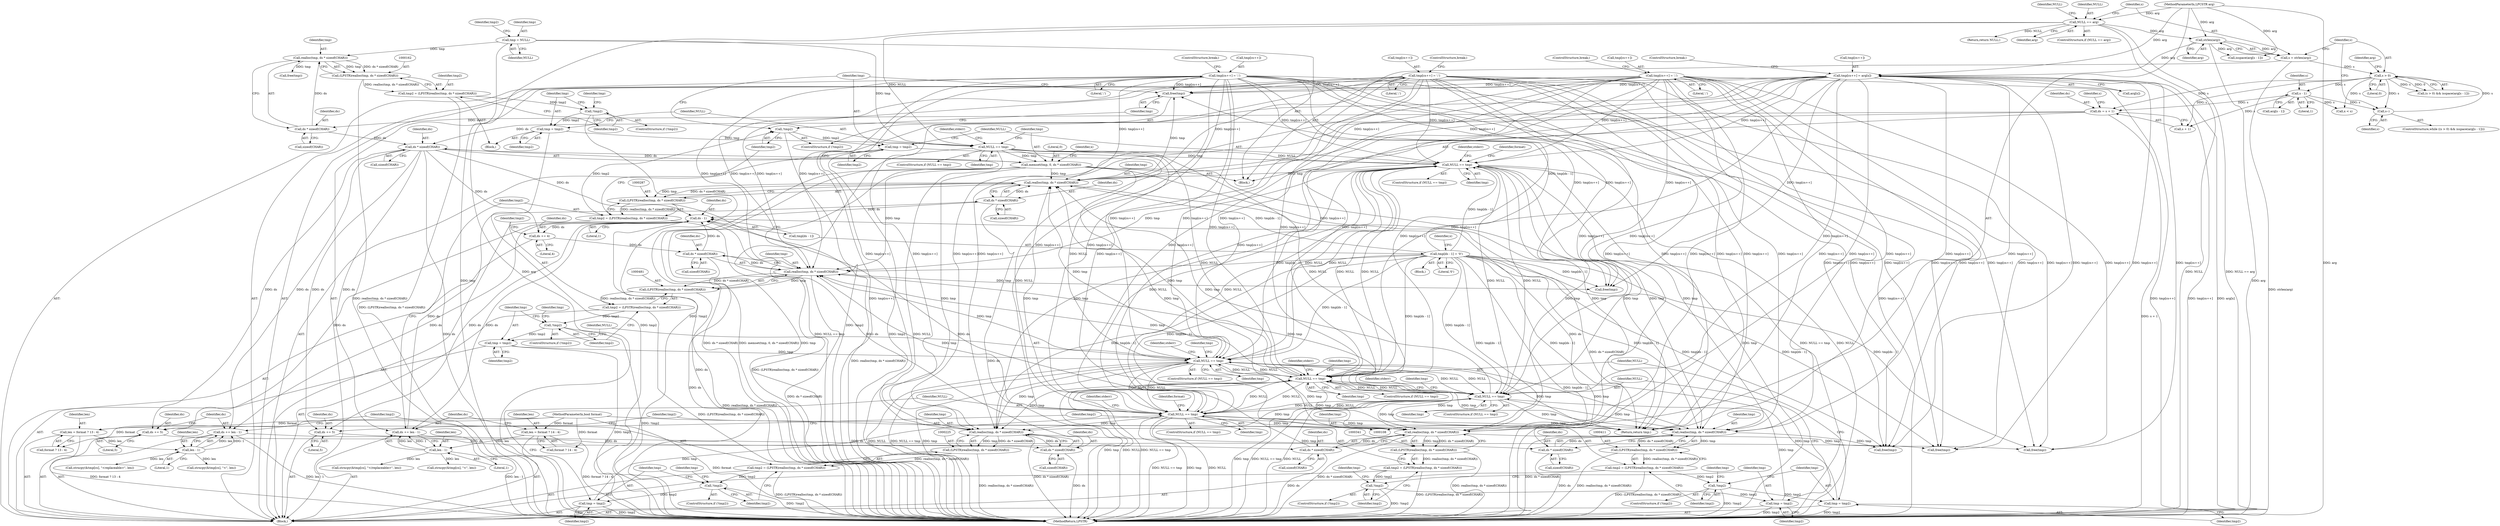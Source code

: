 digraph "0_FreeRDP_fc80ab45621bd966f70594c0b7393ec005a94007@API" {
"1000297" [label="(Call,free(tmp))"];
"1000539" [label="(Call,tmp[cs++] = arg[x])"];
"1000136" [label="(Call,strlen(arg))"];
"1000129" [label="(Call,NULL == arg)"];
"1000109" [label="(MethodParameterIn,LPCSTR arg)"];
"1000397" [label="(Call,tmp[cs++] = ';')"];
"1000467" [label="(Call,tmp[cs++] = ';')"];
"1000288" [label="(Call,realloc(tmp, ds * sizeof(CHAR)))"];
"1000188" [label="(Call,memset(tmp, 0, ds * sizeof(CHAR)))"];
"1000178" [label="(Call,NULL == tmp)"];
"1000113" [label="(Call,tmp = NULL)"];
"1000174" [label="(Call,tmp = tmp2)"];
"1000170" [label="(Call,!tmp2)"];
"1000159" [label="(Call,tmp2 = (LPSTR)realloc(tmp, ds * sizeof(CHAR)))"];
"1000161" [label="(Call,(LPSTR)realloc(tmp, ds * sizeof(CHAR)))"];
"1000163" [label="(Call,realloc(tmp, ds * sizeof(CHAR)))"];
"1000165" [label="(Call,ds * sizeof(CHAR))"];
"1000151" [label="(Call,ds = s + 1)"];
"1000140" [label="(Call,s > 0)"];
"1000134" [label="(Call,s = strlen(arg))"];
"1000149" [label="(Call,s--)"];
"1000146" [label="(Call,s - 1)"];
"1000191" [label="(Call,ds * sizeof(CHAR))"];
"1000303" [label="(Call,NULL == tmp)"];
"1000427" [label="(Call,NULL == tmp)"];
"1000357" [label="(Call,NULL == tmp)"];
"1000241" [label="(Call,NULL == tmp)"];
"1000497" [label="(Call,NULL == tmp)"];
"1000493" [label="(Call,tmp = tmp2)"];
"1000489" [label="(Call,!tmp2)"];
"1000478" [label="(Call,tmp2 = (LPSTR)realloc(tmp, ds * sizeof(CHAR)))"];
"1000480" [label="(Call,(LPSTR)realloc(tmp, ds * sizeof(CHAR)))"];
"1000482" [label="(Call,realloc(tmp, ds * sizeof(CHAR)))"];
"1000531" [label="(Call,tmp[cs++] = ';')"];
"1000548" [label="(Call,tmp[ds - 1] = '\0')"];
"1000484" [label="(Call,ds * sizeof(CHAR))"];
"1000475" [label="(Call,ds += 4)"];
"1000551" [label="(Call,ds - 1)"];
"1000290" [label="(Call,ds * sizeof(CHAR))"];
"1000279" [label="(Call,ds += len - 1)"];
"1000281" [label="(Call,len - 1)"];
"1000273" [label="(Call,len = format ? 14 : 4)"];
"1000110" [label="(MethodParameterIn,bool format)"];
"1000228" [label="(Call,ds * sizeof(CHAR))"];
"1000217" [label="(Call,ds += len - 1)"];
"1000219" [label="(Call,len - 1)"];
"1000211" [label="(Call,len = format ? 13 : 4)"];
"1000414" [label="(Call,ds * sizeof(CHAR))"];
"1000405" [label="(Call,ds += 5)"];
"1000344" [label="(Call,ds * sizeof(CHAR))"];
"1000335" [label="(Call,ds += 5)"];
"1000237" [label="(Call,tmp = tmp2)"];
"1000233" [label="(Call,!tmp2)"];
"1000222" [label="(Call,tmp2 = (LPSTR)realloc(tmp, ds * sizeof(CHAR)))"];
"1000224" [label="(Call,(LPSTR)realloc(tmp, ds * sizeof(CHAR)))"];
"1000226" [label="(Call,realloc(tmp, ds * sizeof(CHAR)))"];
"1000353" [label="(Call,tmp = tmp2)"];
"1000349" [label="(Call,!tmp2)"];
"1000338" [label="(Call,tmp2 = (LPSTR)realloc(tmp, ds * sizeof(CHAR)))"];
"1000340" [label="(Call,(LPSTR)realloc(tmp, ds * sizeof(CHAR)))"];
"1000342" [label="(Call,realloc(tmp, ds * sizeof(CHAR)))"];
"1000423" [label="(Call,tmp = tmp2)"];
"1000419" [label="(Call,!tmp2)"];
"1000408" [label="(Call,tmp2 = (LPSTR)realloc(tmp, ds * sizeof(CHAR)))"];
"1000410" [label="(Call,(LPSTR)realloc(tmp, ds * sizeof(CHAR)))"];
"1000412" [label="(Call,realloc(tmp, ds * sizeof(CHAR)))"];
"1000299" [label="(Call,tmp = tmp2)"];
"1000295" [label="(Call,!tmp2)"];
"1000284" [label="(Call,tmp2 = (LPSTR)realloc(tmp, ds * sizeof(CHAR)))"];
"1000286" [label="(Call,(LPSTR)realloc(tmp, ds * sizeof(CHAR)))"];
"1000283" [label="(Literal,1)"];
"1000133" [label="(Identifier,NULL)"];
"1000204" [label="(Block,)"];
"1000224" [label="(Call,(LPSTR)realloc(tmp, ds * sizeof(CHAR)))"];
"1000227" [label="(Identifier,tmp)"];
"1000177" [label="(ControlStructure,if (NULL == tmp))"];
"1000241" [label="(Call,NULL == tmp)"];
"1000226" [label="(Call,realloc(tmp, ds * sizeof(CHAR)))"];
"1000359" [label="(Identifier,tmp)"];
"1000275" [label="(Call,format ? 14 : 4)"];
"1000491" [label="(Call,free(tmp))"];
"1000137" [label="(Identifier,arg)"];
"1000279" [label="(Call,ds += len - 1)"];
"1000544" [label="(Call,arg[x])"];
"1000420" [label="(Identifier,tmp2)"];
"1000134" [label="(Call,s = strlen(arg))"];
"1000118" [label="(Identifier,tmp2)"];
"1000252" [label="(Identifier,format)"];
"1000536" [label="(Literal,';')"];
"1000416" [label="(Call,sizeof(CHAR))"];
"1000203" [label="(Identifier,x)"];
"1000492" [label="(Identifier,tmp)"];
"1000406" [label="(Identifier,ds)"];
"1000166" [label="(Identifier,ds)"];
"1000484" [label="(Call,ds * sizeof(CHAR))"];
"1000552" [label="(Identifier,ds)"];
"1000357" [label="(Call,NULL == tmp)"];
"1000335" [label="(Call,ds += 5)"];
"1000129" [label="(Call,NULL == arg)"];
"1000369" [label="(Identifier,tmp)"];
"1000547" [label="(ControlStructure,break;)"];
"1000183" [label="(Identifier,stderr)"];
"1000472" [label="(Literal,';')"];
"1000498" [label="(Identifier,NULL)"];
"1000302" [label="(ControlStructure,if (NULL == tmp))"];
"1000428" [label="(Identifier,NULL)"];
"1000548" [label="(Call,tmp[ds - 1] = '\0')"];
"1000213" [label="(Call,format ? 13 : 4)"];
"1000233" [label="(Call,!tmp2)"];
"1000135" [label="(Identifier,s)"];
"1000405" [label="(Call,ds += 5)"];
"1000301" [label="(Identifier,tmp2)"];
"1000432" [label="(Identifier,stderr)"];
"1000473" [label="(ControlStructure,break;)"];
"1000139" [label="(Call,(s > 0) && isspace(arg[s - 1]))"];
"1000553" [label="(Literal,1)"];
"1000175" [label="(Identifier,tmp)"];
"1000298" [label="(Identifier,tmp)"];
"1000497" [label="(Call,NULL == tmp)"];
"1000180" [label="(Identifier,tmp)"];
"1000362" [label="(Identifier,stderr)"];
"1000297" [label="(Call,free(tmp))"];
"1000109" [label="(MethodParameterIn,LPCSTR arg)"];
"1000132" [label="(Return,return NULL;)"];
"1000308" [label="(Identifier,stderr)"];
"1000188" [label="(Call,memset(tmp, 0, ds * sizeof(CHAR)))"];
"1000172" [label="(Call,free(tmp))"];
"1000426" [label="(ControlStructure,if (NULL == tmp))"];
"1000246" [label="(Identifier,stderr)"];
"1000179" [label="(Identifier,NULL)"];
"1000486" [label="(Call,sizeof(CHAR))"];
"1000355" [label="(Identifier,tmp2)"];
"1000131" [label="(Identifier,arg)"];
"1000222" [label="(Call,tmp2 = (LPSTR)realloc(tmp, ds * sizeof(CHAR)))"];
"1000339" [label="(Identifier,tmp2)"];
"1000199" [label="(Call,x < s)"];
"1000423" [label="(Call,tmp = tmp2)"];
"1000165" [label="(Call,ds * sizeof(CHAR))"];
"1000209" [label="(Block,)"];
"1000173" [label="(Identifier,tmp)"];
"1000299" [label="(Call,tmp = tmp2)"];
"1000496" [label="(ControlStructure,if (NULL == tmp))"];
"1000336" [label="(Identifier,ds)"];
"1000418" [label="(ControlStructure,if (!tmp2))"];
"1000480" [label="(Call,(LPSTR)realloc(tmp, ds * sizeof(CHAR)))"];
"1000286" [label="(Call,(LPSTR)realloc(tmp, ds * sizeof(CHAR)))"];
"1000152" [label="(Identifier,ds)"];
"1000253" [label="(Call,strncpy(&tmp[cs], \"<replaceable>\", len))"];
"1000115" [label="(Identifier,NULL)"];
"1000424" [label="(Identifier,tmp)"];
"1000212" [label="(Identifier,len)"];
"1000230" [label="(Call,sizeof(CHAR))"];
"1000429" [label="(Identifier,tmp)"];
"1000159" [label="(Call,tmp2 = (LPSTR)realloc(tmp, ds * sizeof(CHAR)))"];
"1000191" [label="(Call,ds * sizeof(CHAR))"];
"1000140" [label="(Call,s > 0)"];
"1000439" [label="(Identifier,tmp)"];
"1000537" [label="(ControlStructure,break;)"];
"1000261" [label="(Call,strncpy(&tmp[cs], \"&lt;\", len))"];
"1000217" [label="(Call,ds += len - 1)"];
"1000485" [label="(Identifier,ds)"];
"1000138" [label="(ControlStructure,while ((s > 0) && isspace(arg[s - 1])))"];
"1000157" [label="(Identifier,s)"];
"1000554" [label="(Literal,'\0')"];
"1000415" [label="(Identifier,ds)"];
"1000144" [label="(Call,arg[s - 1])"];
"1000229" [label="(Identifier,ds)"];
"1000419" [label="(Call,!tmp2)"];
"1000345" [label="(Identifier,ds)"];
"1000410" [label="(Call,(LPSTR)realloc(tmp, ds * sizeof(CHAR)))"];
"1000189" [label="(Identifier,tmp)"];
"1000555" [label="(Return,return tmp;)"];
"1000235" [label="(Call,free(tmp))"];
"1000323" [label="(Call,strncpy(&tmp[cs], \"&lt;\", len))"];
"1000352" [label="(Identifier,tmp)"];
"1000242" [label="(Identifier,NULL)"];
"1000284" [label="(Call,tmp2 = (LPSTR)realloc(tmp, ds * sizeof(CHAR)))"];
"1000282" [label="(Identifier,len)"];
"1000148" [label="(Literal,1)"];
"1000228" [label="(Call,ds * sizeof(CHAR))"];
"1000153" [label="(Call,s + 1)"];
"1000300" [label="(Identifier,tmp)"];
"1000303" [label="(Call,NULL == tmp)"];
"1000350" [label="(Identifier,tmp2)"];
"1000412" [label="(Call,realloc(tmp, ds * sizeof(CHAR)))"];
"1000232" [label="(ControlStructure,if (!tmp2))"];
"1000305" [label="(Identifier,tmp)"];
"1000549" [label="(Call,tmp[ds - 1])"];
"1000427" [label="(Call,NULL == tmp)"];
"1000540" [label="(Call,tmp[cs++])"];
"1000151" [label="(Call,ds = s + 1)"];
"1000169" [label="(ControlStructure,if (!tmp2))"];
"1000493" [label="(Call,tmp = tmp2)"];
"1000143" [label="(Call,isspace(arg[s - 1]))"];
"1000190" [label="(Literal,0)"];
"1000161" [label="(Call,(LPSTR)realloc(tmp, ds * sizeof(CHAR)))"];
"1000532" [label="(Call,tmp[cs++])"];
"1000409" [label="(Identifier,tmp2)"];
"1000114" [label="(Identifier,tmp)"];
"1000488" [label="(ControlStructure,if (!tmp2))"];
"1000476" [label="(Identifier,ds)"];
"1000499" [label="(Identifier,tmp)"];
"1000291" [label="(Identifier,ds)"];
"1000285" [label="(Identifier,tmp2)"];
"1000141" [label="(Identifier,s)"];
"1000343" [label="(Identifier,tmp)"];
"1000342" [label="(Call,realloc(tmp, ds * sizeof(CHAR)))"];
"1000314" [label="(Identifier,format)"];
"1000557" [label="(MethodReturn,LPSTR)"];
"1000337" [label="(Literal,5)"];
"1000142" [label="(Literal,0)"];
"1000292" [label="(Call,sizeof(CHAR))"];
"1000110" [label="(MethodParameterIn,bool format)"];
"1000489" [label="(Call,!tmp2)"];
"1000240" [label="(ControlStructure,if (NULL == tmp))"];
"1000344" [label="(Call,ds * sizeof(CHAR))"];
"1000531" [label="(Call,tmp[cs++] = ';')"];
"1000315" [label="(Call,strncpy(&tmp[cs], \"</replaceable>\", len))"];
"1000211" [label="(Call,len = format ? 13 : 4)"];
"1000197" [label="(Identifier,x)"];
"1000475" [label="(Call,ds += 4)"];
"1000234" [label="(Identifier,tmp2)"];
"1000468" [label="(Call,tmp[cs++])"];
"1000176" [label="(Identifier,tmp2)"];
"1000478" [label="(Call,tmp2 = (LPSTR)realloc(tmp, ds * sizeof(CHAR)))"];
"1000407" [label="(Literal,5)"];
"1000170" [label="(Call,!tmp2)"];
"1000146" [label="(Call,s - 1)"];
"1000351" [label="(Call,free(tmp))"];
"1000290" [label="(Call,ds * sizeof(CHAR))"];
"1000494" [label="(Identifier,tmp)"];
"1000490" [label="(Identifier,tmp2)"];
"1000483" [label="(Identifier,tmp)"];
"1000158" [label="(Block,)"];
"1000346" [label="(Call,sizeof(CHAR))"];
"1000502" [label="(Identifier,stderr)"];
"1000479" [label="(Identifier,tmp2)"];
"1000163" [label="(Call,realloc(tmp, ds * sizeof(CHAR)))"];
"1000149" [label="(Call,s--)"];
"1000238" [label="(Identifier,tmp)"];
"1000539" [label="(Call,tmp[cs++] = arg[x])"];
"1000349" [label="(Call,!tmp2)"];
"1000223" [label="(Identifier,tmp2)"];
"1000304" [label="(Identifier,NULL)"];
"1000467" [label="(Call,tmp[cs++] = ';')"];
"1000495" [label="(Identifier,tmp2)"];
"1000147" [label="(Identifier,s)"];
"1000193" [label="(Call,sizeof(CHAR))"];
"1000414" [label="(Call,ds * sizeof(CHAR))"];
"1000294" [label="(ControlStructure,if (!tmp2))"];
"1000288" [label="(Call,realloc(tmp, ds * sizeof(CHAR)))"];
"1000338" [label="(Call,tmp2 = (LPSTR)realloc(tmp, ds * sizeof(CHAR)))"];
"1000192" [label="(Identifier,ds)"];
"1000289" [label="(Identifier,tmp)"];
"1000239" [label="(Identifier,tmp2)"];
"1000477" [label="(Literal,4)"];
"1000280" [label="(Identifier,ds)"];
"1000128" [label="(ControlStructure,if (NULL == arg))"];
"1000348" [label="(ControlStructure,if (!tmp2))"];
"1000220" [label="(Identifier,len)"];
"1000150" [label="(Identifier,s)"];
"1000218" [label="(Identifier,ds)"];
"1000509" [label="(Identifier,tmp)"];
"1000295" [label="(Call,!tmp2)"];
"1000296" [label="(Identifier,tmp2)"];
"1000354" [label="(Identifier,tmp)"];
"1000164" [label="(Identifier,tmp)"];
"1000174" [label="(Call,tmp = tmp2)"];
"1000219" [label="(Call,len - 1)"];
"1000145" [label="(Identifier,arg)"];
"1000171" [label="(Identifier,tmp2)"];
"1000408" [label="(Call,tmp2 = (LPSTR)realloc(tmp, ds * sizeof(CHAR)))"];
"1000397" [label="(Call,tmp[cs++] = ';')"];
"1000130" [label="(Identifier,NULL)"];
"1000178" [label="(Call,NULL == tmp)"];
"1000281" [label="(Call,len - 1)"];
"1000402" [label="(Literal,';')"];
"1000236" [label="(Identifier,tmp)"];
"1000413" [label="(Identifier,tmp)"];
"1000273" [label="(Call,len = format ? 14 : 4)"];
"1000356" [label="(ControlStructure,if (NULL == tmp))"];
"1000111" [label="(Block,)"];
"1000358" [label="(Identifier,NULL)"];
"1000221" [label="(Literal,1)"];
"1000425" [label="(Identifier,tmp2)"];
"1000237" [label="(Call,tmp = tmp2)"];
"1000482" [label="(Call,realloc(tmp, ds * sizeof(CHAR)))"];
"1000551" [label="(Call,ds - 1)"];
"1000113" [label="(Call,tmp = NULL)"];
"1000243" [label="(Identifier,tmp)"];
"1000340" [label="(Call,(LPSTR)realloc(tmp, ds * sizeof(CHAR)))"];
"1000421" [label="(Call,free(tmp))"];
"1000398" [label="(Call,tmp[cs++])"];
"1000422" [label="(Identifier,tmp)"];
"1000160" [label="(Identifier,tmp2)"];
"1000353" [label="(Call,tmp = tmp2)"];
"1000167" [label="(Call,sizeof(CHAR))"];
"1000403" [label="(ControlStructure,break;)"];
"1000274" [label="(Identifier,len)"];
"1000136" [label="(Call,strlen(arg))"];
"1000297" -> "1000294"  [label="AST: "];
"1000297" -> "1000298"  [label="CFG: "];
"1000298" -> "1000297"  [label="AST: "];
"1000300" -> "1000297"  [label="CFG: "];
"1000539" -> "1000297"  [label="DDG: tmp[cs++]"];
"1000397" -> "1000297"  [label="DDG: tmp[cs++]"];
"1000467" -> "1000297"  [label="DDG: tmp[cs++]"];
"1000288" -> "1000297"  [label="DDG: tmp"];
"1000531" -> "1000297"  [label="DDG: tmp[cs++]"];
"1000548" -> "1000297"  [label="DDG: tmp[ds - 1]"];
"1000539" -> "1000209"  [label="AST: "];
"1000539" -> "1000544"  [label="CFG: "];
"1000540" -> "1000539"  [label="AST: "];
"1000544" -> "1000539"  [label="AST: "];
"1000547" -> "1000539"  [label="CFG: "];
"1000539" -> "1000557"  [label="DDG: tmp[cs++]"];
"1000539" -> "1000557"  [label="DDG: arg[x]"];
"1000539" -> "1000226"  [label="DDG: tmp[cs++]"];
"1000539" -> "1000235"  [label="DDG: tmp[cs++]"];
"1000539" -> "1000241"  [label="DDG: tmp[cs++]"];
"1000539" -> "1000288"  [label="DDG: tmp[cs++]"];
"1000539" -> "1000303"  [label="DDG: tmp[cs++]"];
"1000539" -> "1000342"  [label="DDG: tmp[cs++]"];
"1000539" -> "1000351"  [label="DDG: tmp[cs++]"];
"1000539" -> "1000357"  [label="DDG: tmp[cs++]"];
"1000539" -> "1000412"  [label="DDG: tmp[cs++]"];
"1000539" -> "1000421"  [label="DDG: tmp[cs++]"];
"1000539" -> "1000427"  [label="DDG: tmp[cs++]"];
"1000539" -> "1000482"  [label="DDG: tmp[cs++]"];
"1000539" -> "1000491"  [label="DDG: tmp[cs++]"];
"1000539" -> "1000497"  [label="DDG: tmp[cs++]"];
"1000136" -> "1000539"  [label="DDG: arg"];
"1000109" -> "1000539"  [label="DDG: arg"];
"1000539" -> "1000555"  [label="DDG: tmp[cs++]"];
"1000136" -> "1000134"  [label="AST: "];
"1000136" -> "1000137"  [label="CFG: "];
"1000137" -> "1000136"  [label="AST: "];
"1000134" -> "1000136"  [label="CFG: "];
"1000136" -> "1000557"  [label="DDG: arg"];
"1000136" -> "1000134"  [label="DDG: arg"];
"1000129" -> "1000136"  [label="DDG: arg"];
"1000109" -> "1000136"  [label="DDG: arg"];
"1000136" -> "1000143"  [label="DDG: arg"];
"1000129" -> "1000128"  [label="AST: "];
"1000129" -> "1000131"  [label="CFG: "];
"1000130" -> "1000129"  [label="AST: "];
"1000131" -> "1000129"  [label="AST: "];
"1000133" -> "1000129"  [label="CFG: "];
"1000135" -> "1000129"  [label="CFG: "];
"1000129" -> "1000557"  [label="DDG: NULL"];
"1000129" -> "1000557"  [label="DDG: NULL == arg"];
"1000129" -> "1000557"  [label="DDG: arg"];
"1000109" -> "1000129"  [label="DDG: arg"];
"1000129" -> "1000132"  [label="DDG: NULL"];
"1000129" -> "1000178"  [label="DDG: NULL"];
"1000109" -> "1000108"  [label="AST: "];
"1000109" -> "1000557"  [label="DDG: arg"];
"1000109" -> "1000143"  [label="DDG: arg"];
"1000397" -> "1000209"  [label="AST: "];
"1000397" -> "1000402"  [label="CFG: "];
"1000398" -> "1000397"  [label="AST: "];
"1000402" -> "1000397"  [label="AST: "];
"1000403" -> "1000397"  [label="CFG: "];
"1000397" -> "1000557"  [label="DDG: tmp[cs++]"];
"1000397" -> "1000226"  [label="DDG: tmp[cs++]"];
"1000397" -> "1000235"  [label="DDG: tmp[cs++]"];
"1000397" -> "1000241"  [label="DDG: tmp[cs++]"];
"1000397" -> "1000288"  [label="DDG: tmp[cs++]"];
"1000397" -> "1000303"  [label="DDG: tmp[cs++]"];
"1000397" -> "1000342"  [label="DDG: tmp[cs++]"];
"1000397" -> "1000351"  [label="DDG: tmp[cs++]"];
"1000397" -> "1000357"  [label="DDG: tmp[cs++]"];
"1000397" -> "1000412"  [label="DDG: tmp[cs++]"];
"1000397" -> "1000421"  [label="DDG: tmp[cs++]"];
"1000397" -> "1000427"  [label="DDG: tmp[cs++]"];
"1000397" -> "1000482"  [label="DDG: tmp[cs++]"];
"1000397" -> "1000491"  [label="DDG: tmp[cs++]"];
"1000397" -> "1000497"  [label="DDG: tmp[cs++]"];
"1000397" -> "1000555"  [label="DDG: tmp[cs++]"];
"1000467" -> "1000209"  [label="AST: "];
"1000467" -> "1000472"  [label="CFG: "];
"1000468" -> "1000467"  [label="AST: "];
"1000472" -> "1000467"  [label="AST: "];
"1000473" -> "1000467"  [label="CFG: "];
"1000467" -> "1000557"  [label="DDG: tmp[cs++]"];
"1000467" -> "1000226"  [label="DDG: tmp[cs++]"];
"1000467" -> "1000235"  [label="DDG: tmp[cs++]"];
"1000467" -> "1000241"  [label="DDG: tmp[cs++]"];
"1000467" -> "1000288"  [label="DDG: tmp[cs++]"];
"1000467" -> "1000303"  [label="DDG: tmp[cs++]"];
"1000467" -> "1000342"  [label="DDG: tmp[cs++]"];
"1000467" -> "1000351"  [label="DDG: tmp[cs++]"];
"1000467" -> "1000357"  [label="DDG: tmp[cs++]"];
"1000467" -> "1000412"  [label="DDG: tmp[cs++]"];
"1000467" -> "1000421"  [label="DDG: tmp[cs++]"];
"1000467" -> "1000427"  [label="DDG: tmp[cs++]"];
"1000467" -> "1000482"  [label="DDG: tmp[cs++]"];
"1000467" -> "1000491"  [label="DDG: tmp[cs++]"];
"1000467" -> "1000497"  [label="DDG: tmp[cs++]"];
"1000467" -> "1000555"  [label="DDG: tmp[cs++]"];
"1000288" -> "1000286"  [label="AST: "];
"1000288" -> "1000290"  [label="CFG: "];
"1000289" -> "1000288"  [label="AST: "];
"1000290" -> "1000288"  [label="AST: "];
"1000286" -> "1000288"  [label="CFG: "];
"1000288" -> "1000557"  [label="DDG: ds * sizeof(CHAR)"];
"1000288" -> "1000286"  [label="DDG: tmp"];
"1000288" -> "1000286"  [label="DDG: ds * sizeof(CHAR)"];
"1000188" -> "1000288"  [label="DDG: tmp"];
"1000303" -> "1000288"  [label="DDG: tmp"];
"1000497" -> "1000288"  [label="DDG: tmp"];
"1000427" -> "1000288"  [label="DDG: tmp"];
"1000241" -> "1000288"  [label="DDG: tmp"];
"1000357" -> "1000288"  [label="DDG: tmp"];
"1000531" -> "1000288"  [label="DDG: tmp[cs++]"];
"1000548" -> "1000288"  [label="DDG: tmp[ds - 1]"];
"1000290" -> "1000288"  [label="DDG: ds"];
"1000188" -> "1000111"  [label="AST: "];
"1000188" -> "1000191"  [label="CFG: "];
"1000189" -> "1000188"  [label="AST: "];
"1000190" -> "1000188"  [label="AST: "];
"1000191" -> "1000188"  [label="AST: "];
"1000197" -> "1000188"  [label="CFG: "];
"1000188" -> "1000557"  [label="DDG: memset(tmp, 0, ds * sizeof(CHAR))"];
"1000188" -> "1000557"  [label="DDG: tmp"];
"1000188" -> "1000557"  [label="DDG: ds * sizeof(CHAR)"];
"1000178" -> "1000188"  [label="DDG: tmp"];
"1000191" -> "1000188"  [label="DDG: ds"];
"1000188" -> "1000226"  [label="DDG: tmp"];
"1000188" -> "1000342"  [label="DDG: tmp"];
"1000188" -> "1000412"  [label="DDG: tmp"];
"1000188" -> "1000482"  [label="DDG: tmp"];
"1000188" -> "1000555"  [label="DDG: tmp"];
"1000178" -> "1000177"  [label="AST: "];
"1000178" -> "1000180"  [label="CFG: "];
"1000179" -> "1000178"  [label="AST: "];
"1000180" -> "1000178"  [label="AST: "];
"1000183" -> "1000178"  [label="CFG: "];
"1000189" -> "1000178"  [label="CFG: "];
"1000178" -> "1000557"  [label="DDG: NULL == tmp"];
"1000178" -> "1000557"  [label="DDG: NULL"];
"1000113" -> "1000178"  [label="DDG: tmp"];
"1000174" -> "1000178"  [label="DDG: tmp"];
"1000178" -> "1000241"  [label="DDG: NULL"];
"1000178" -> "1000303"  [label="DDG: NULL"];
"1000178" -> "1000357"  [label="DDG: NULL"];
"1000178" -> "1000427"  [label="DDG: NULL"];
"1000178" -> "1000497"  [label="DDG: NULL"];
"1000113" -> "1000111"  [label="AST: "];
"1000113" -> "1000115"  [label="CFG: "];
"1000114" -> "1000113"  [label="AST: "];
"1000115" -> "1000113"  [label="AST: "];
"1000118" -> "1000113"  [label="CFG: "];
"1000113" -> "1000557"  [label="DDG: tmp"];
"1000113" -> "1000163"  [label="DDG: tmp"];
"1000174" -> "1000158"  [label="AST: "];
"1000174" -> "1000176"  [label="CFG: "];
"1000175" -> "1000174"  [label="AST: "];
"1000176" -> "1000174"  [label="AST: "];
"1000179" -> "1000174"  [label="CFG: "];
"1000174" -> "1000557"  [label="DDG: tmp2"];
"1000170" -> "1000174"  [label="DDG: tmp2"];
"1000170" -> "1000169"  [label="AST: "];
"1000170" -> "1000171"  [label="CFG: "];
"1000171" -> "1000170"  [label="AST: "];
"1000173" -> "1000170"  [label="CFG: "];
"1000175" -> "1000170"  [label="CFG: "];
"1000170" -> "1000557"  [label="DDG: !tmp2"];
"1000159" -> "1000170"  [label="DDG: tmp2"];
"1000159" -> "1000158"  [label="AST: "];
"1000159" -> "1000161"  [label="CFG: "];
"1000160" -> "1000159"  [label="AST: "];
"1000161" -> "1000159"  [label="AST: "];
"1000171" -> "1000159"  [label="CFG: "];
"1000159" -> "1000557"  [label="DDG: (LPSTR)realloc(tmp, ds * sizeof(CHAR))"];
"1000161" -> "1000159"  [label="DDG: realloc(tmp, ds * sizeof(CHAR))"];
"1000161" -> "1000163"  [label="CFG: "];
"1000162" -> "1000161"  [label="AST: "];
"1000163" -> "1000161"  [label="AST: "];
"1000161" -> "1000557"  [label="DDG: realloc(tmp, ds * sizeof(CHAR))"];
"1000163" -> "1000161"  [label="DDG: tmp"];
"1000163" -> "1000161"  [label="DDG: ds * sizeof(CHAR)"];
"1000163" -> "1000165"  [label="CFG: "];
"1000164" -> "1000163"  [label="AST: "];
"1000165" -> "1000163"  [label="AST: "];
"1000165" -> "1000163"  [label="DDG: ds"];
"1000163" -> "1000172"  [label="DDG: tmp"];
"1000165" -> "1000167"  [label="CFG: "];
"1000166" -> "1000165"  [label="AST: "];
"1000167" -> "1000165"  [label="AST: "];
"1000151" -> "1000165"  [label="DDG: ds"];
"1000165" -> "1000191"  [label="DDG: ds"];
"1000151" -> "1000111"  [label="AST: "];
"1000151" -> "1000153"  [label="CFG: "];
"1000152" -> "1000151"  [label="AST: "];
"1000153" -> "1000151"  [label="AST: "];
"1000157" -> "1000151"  [label="CFG: "];
"1000151" -> "1000557"  [label="DDG: s + 1"];
"1000140" -> "1000151"  [label="DDG: s"];
"1000146" -> "1000151"  [label="DDG: s"];
"1000151" -> "1000191"  [label="DDG: ds"];
"1000140" -> "1000139"  [label="AST: "];
"1000140" -> "1000142"  [label="CFG: "];
"1000141" -> "1000140"  [label="AST: "];
"1000142" -> "1000140"  [label="AST: "];
"1000145" -> "1000140"  [label="CFG: "];
"1000139" -> "1000140"  [label="CFG: "];
"1000140" -> "1000139"  [label="DDG: s"];
"1000140" -> "1000139"  [label="DDG: 0"];
"1000134" -> "1000140"  [label="DDG: s"];
"1000149" -> "1000140"  [label="DDG: s"];
"1000140" -> "1000146"  [label="DDG: s"];
"1000140" -> "1000149"  [label="DDG: s"];
"1000140" -> "1000153"  [label="DDG: s"];
"1000140" -> "1000199"  [label="DDG: s"];
"1000134" -> "1000111"  [label="AST: "];
"1000135" -> "1000134"  [label="AST: "];
"1000141" -> "1000134"  [label="CFG: "];
"1000134" -> "1000557"  [label="DDG: strlen(arg)"];
"1000149" -> "1000138"  [label="AST: "];
"1000149" -> "1000150"  [label="CFG: "];
"1000150" -> "1000149"  [label="AST: "];
"1000141" -> "1000149"  [label="CFG: "];
"1000146" -> "1000149"  [label="DDG: s"];
"1000146" -> "1000144"  [label="AST: "];
"1000146" -> "1000148"  [label="CFG: "];
"1000147" -> "1000146"  [label="AST: "];
"1000148" -> "1000146"  [label="AST: "];
"1000144" -> "1000146"  [label="CFG: "];
"1000146" -> "1000153"  [label="DDG: s"];
"1000146" -> "1000199"  [label="DDG: s"];
"1000191" -> "1000193"  [label="CFG: "];
"1000192" -> "1000191"  [label="AST: "];
"1000193" -> "1000191"  [label="AST: "];
"1000191" -> "1000557"  [label="DDG: ds"];
"1000191" -> "1000217"  [label="DDG: ds"];
"1000191" -> "1000279"  [label="DDG: ds"];
"1000191" -> "1000335"  [label="DDG: ds"];
"1000191" -> "1000405"  [label="DDG: ds"];
"1000191" -> "1000475"  [label="DDG: ds"];
"1000191" -> "1000551"  [label="DDG: ds"];
"1000303" -> "1000302"  [label="AST: "];
"1000303" -> "1000305"  [label="CFG: "];
"1000304" -> "1000303"  [label="AST: "];
"1000305" -> "1000303"  [label="AST: "];
"1000308" -> "1000303"  [label="CFG: "];
"1000314" -> "1000303"  [label="CFG: "];
"1000303" -> "1000557"  [label="DDG: NULL"];
"1000303" -> "1000557"  [label="DDG: NULL == tmp"];
"1000303" -> "1000557"  [label="DDG: tmp"];
"1000303" -> "1000226"  [label="DDG: tmp"];
"1000303" -> "1000241"  [label="DDG: NULL"];
"1000427" -> "1000303"  [label="DDG: NULL"];
"1000357" -> "1000303"  [label="DDG: NULL"];
"1000241" -> "1000303"  [label="DDG: NULL"];
"1000497" -> "1000303"  [label="DDG: NULL"];
"1000299" -> "1000303"  [label="DDG: tmp"];
"1000531" -> "1000303"  [label="DDG: tmp[cs++]"];
"1000548" -> "1000303"  [label="DDG: tmp[ds - 1]"];
"1000303" -> "1000342"  [label="DDG: tmp"];
"1000303" -> "1000357"  [label="DDG: NULL"];
"1000303" -> "1000412"  [label="DDG: tmp"];
"1000303" -> "1000427"  [label="DDG: NULL"];
"1000303" -> "1000482"  [label="DDG: tmp"];
"1000303" -> "1000497"  [label="DDG: NULL"];
"1000303" -> "1000555"  [label="DDG: tmp"];
"1000427" -> "1000426"  [label="AST: "];
"1000427" -> "1000429"  [label="CFG: "];
"1000428" -> "1000427"  [label="AST: "];
"1000429" -> "1000427"  [label="AST: "];
"1000432" -> "1000427"  [label="CFG: "];
"1000439" -> "1000427"  [label="CFG: "];
"1000427" -> "1000557"  [label="DDG: NULL"];
"1000427" -> "1000557"  [label="DDG: NULL == tmp"];
"1000427" -> "1000557"  [label="DDG: tmp"];
"1000427" -> "1000226"  [label="DDG: tmp"];
"1000427" -> "1000241"  [label="DDG: NULL"];
"1000427" -> "1000342"  [label="DDG: tmp"];
"1000427" -> "1000357"  [label="DDG: NULL"];
"1000427" -> "1000412"  [label="DDG: tmp"];
"1000357" -> "1000427"  [label="DDG: NULL"];
"1000241" -> "1000427"  [label="DDG: NULL"];
"1000497" -> "1000427"  [label="DDG: NULL"];
"1000423" -> "1000427"  [label="DDG: tmp"];
"1000531" -> "1000427"  [label="DDG: tmp[cs++]"];
"1000548" -> "1000427"  [label="DDG: tmp[ds - 1]"];
"1000427" -> "1000482"  [label="DDG: tmp"];
"1000427" -> "1000497"  [label="DDG: NULL"];
"1000427" -> "1000555"  [label="DDG: tmp"];
"1000357" -> "1000356"  [label="AST: "];
"1000357" -> "1000359"  [label="CFG: "];
"1000358" -> "1000357"  [label="AST: "];
"1000359" -> "1000357"  [label="AST: "];
"1000362" -> "1000357"  [label="CFG: "];
"1000369" -> "1000357"  [label="CFG: "];
"1000357" -> "1000557"  [label="DDG: NULL == tmp"];
"1000357" -> "1000557"  [label="DDG: NULL"];
"1000357" -> "1000557"  [label="DDG: tmp"];
"1000357" -> "1000226"  [label="DDG: tmp"];
"1000357" -> "1000241"  [label="DDG: NULL"];
"1000357" -> "1000342"  [label="DDG: tmp"];
"1000241" -> "1000357"  [label="DDG: NULL"];
"1000497" -> "1000357"  [label="DDG: NULL"];
"1000353" -> "1000357"  [label="DDG: tmp"];
"1000531" -> "1000357"  [label="DDG: tmp[cs++]"];
"1000548" -> "1000357"  [label="DDG: tmp[ds - 1]"];
"1000357" -> "1000412"  [label="DDG: tmp"];
"1000357" -> "1000482"  [label="DDG: tmp"];
"1000357" -> "1000497"  [label="DDG: NULL"];
"1000357" -> "1000555"  [label="DDG: tmp"];
"1000241" -> "1000240"  [label="AST: "];
"1000241" -> "1000243"  [label="CFG: "];
"1000242" -> "1000241"  [label="AST: "];
"1000243" -> "1000241"  [label="AST: "];
"1000246" -> "1000241"  [label="CFG: "];
"1000252" -> "1000241"  [label="CFG: "];
"1000241" -> "1000557"  [label="DDG: NULL"];
"1000241" -> "1000557"  [label="DDG: NULL == tmp"];
"1000241" -> "1000557"  [label="DDG: tmp"];
"1000241" -> "1000226"  [label="DDG: tmp"];
"1000497" -> "1000241"  [label="DDG: NULL"];
"1000237" -> "1000241"  [label="DDG: tmp"];
"1000531" -> "1000241"  [label="DDG: tmp[cs++]"];
"1000548" -> "1000241"  [label="DDG: tmp[ds - 1]"];
"1000241" -> "1000342"  [label="DDG: tmp"];
"1000241" -> "1000412"  [label="DDG: tmp"];
"1000241" -> "1000482"  [label="DDG: tmp"];
"1000241" -> "1000497"  [label="DDG: NULL"];
"1000241" -> "1000555"  [label="DDG: tmp"];
"1000497" -> "1000496"  [label="AST: "];
"1000497" -> "1000499"  [label="CFG: "];
"1000498" -> "1000497"  [label="AST: "];
"1000499" -> "1000497"  [label="AST: "];
"1000502" -> "1000497"  [label="CFG: "];
"1000509" -> "1000497"  [label="CFG: "];
"1000497" -> "1000557"  [label="DDG: NULL"];
"1000497" -> "1000557"  [label="DDG: NULL == tmp"];
"1000497" -> "1000557"  [label="DDG: tmp"];
"1000497" -> "1000226"  [label="DDG: tmp"];
"1000497" -> "1000342"  [label="DDG: tmp"];
"1000497" -> "1000412"  [label="DDG: tmp"];
"1000497" -> "1000482"  [label="DDG: tmp"];
"1000493" -> "1000497"  [label="DDG: tmp"];
"1000531" -> "1000497"  [label="DDG: tmp[cs++]"];
"1000548" -> "1000497"  [label="DDG: tmp[ds - 1]"];
"1000497" -> "1000555"  [label="DDG: tmp"];
"1000493" -> "1000209"  [label="AST: "];
"1000493" -> "1000495"  [label="CFG: "];
"1000494" -> "1000493"  [label="AST: "];
"1000495" -> "1000493"  [label="AST: "];
"1000498" -> "1000493"  [label="CFG: "];
"1000493" -> "1000557"  [label="DDG: tmp2"];
"1000489" -> "1000493"  [label="DDG: tmp2"];
"1000489" -> "1000488"  [label="AST: "];
"1000489" -> "1000490"  [label="CFG: "];
"1000490" -> "1000489"  [label="AST: "];
"1000492" -> "1000489"  [label="CFG: "];
"1000494" -> "1000489"  [label="CFG: "];
"1000489" -> "1000557"  [label="DDG: !tmp2"];
"1000478" -> "1000489"  [label="DDG: tmp2"];
"1000478" -> "1000209"  [label="AST: "];
"1000478" -> "1000480"  [label="CFG: "];
"1000479" -> "1000478"  [label="AST: "];
"1000480" -> "1000478"  [label="AST: "];
"1000490" -> "1000478"  [label="CFG: "];
"1000478" -> "1000557"  [label="DDG: (LPSTR)realloc(tmp, ds * sizeof(CHAR))"];
"1000480" -> "1000478"  [label="DDG: realloc(tmp, ds * sizeof(CHAR))"];
"1000480" -> "1000482"  [label="CFG: "];
"1000481" -> "1000480"  [label="AST: "];
"1000482" -> "1000480"  [label="AST: "];
"1000480" -> "1000557"  [label="DDG: realloc(tmp, ds * sizeof(CHAR))"];
"1000482" -> "1000480"  [label="DDG: tmp"];
"1000482" -> "1000480"  [label="DDG: ds * sizeof(CHAR)"];
"1000482" -> "1000484"  [label="CFG: "];
"1000483" -> "1000482"  [label="AST: "];
"1000484" -> "1000482"  [label="AST: "];
"1000482" -> "1000557"  [label="DDG: ds * sizeof(CHAR)"];
"1000531" -> "1000482"  [label="DDG: tmp[cs++]"];
"1000548" -> "1000482"  [label="DDG: tmp[ds - 1]"];
"1000484" -> "1000482"  [label="DDG: ds"];
"1000482" -> "1000491"  [label="DDG: tmp"];
"1000531" -> "1000209"  [label="AST: "];
"1000531" -> "1000536"  [label="CFG: "];
"1000532" -> "1000531"  [label="AST: "];
"1000536" -> "1000531"  [label="AST: "];
"1000537" -> "1000531"  [label="CFG: "];
"1000531" -> "1000557"  [label="DDG: tmp[cs++]"];
"1000531" -> "1000226"  [label="DDG: tmp[cs++]"];
"1000531" -> "1000235"  [label="DDG: tmp[cs++]"];
"1000531" -> "1000342"  [label="DDG: tmp[cs++]"];
"1000531" -> "1000351"  [label="DDG: tmp[cs++]"];
"1000531" -> "1000412"  [label="DDG: tmp[cs++]"];
"1000531" -> "1000421"  [label="DDG: tmp[cs++]"];
"1000531" -> "1000491"  [label="DDG: tmp[cs++]"];
"1000531" -> "1000555"  [label="DDG: tmp[cs++]"];
"1000548" -> "1000204"  [label="AST: "];
"1000548" -> "1000554"  [label="CFG: "];
"1000549" -> "1000548"  [label="AST: "];
"1000554" -> "1000548"  [label="AST: "];
"1000203" -> "1000548"  [label="CFG: "];
"1000548" -> "1000557"  [label="DDG: tmp[ds - 1]"];
"1000548" -> "1000226"  [label="DDG: tmp[ds - 1]"];
"1000548" -> "1000235"  [label="DDG: tmp[ds - 1]"];
"1000548" -> "1000342"  [label="DDG: tmp[ds - 1]"];
"1000548" -> "1000351"  [label="DDG: tmp[ds - 1]"];
"1000548" -> "1000412"  [label="DDG: tmp[ds - 1]"];
"1000548" -> "1000421"  [label="DDG: tmp[ds - 1]"];
"1000548" -> "1000491"  [label="DDG: tmp[ds - 1]"];
"1000548" -> "1000555"  [label="DDG: tmp[ds - 1]"];
"1000484" -> "1000486"  [label="CFG: "];
"1000485" -> "1000484"  [label="AST: "];
"1000486" -> "1000484"  [label="AST: "];
"1000484" -> "1000557"  [label="DDG: ds"];
"1000475" -> "1000484"  [label="DDG: ds"];
"1000484" -> "1000551"  [label="DDG: ds"];
"1000475" -> "1000209"  [label="AST: "];
"1000475" -> "1000477"  [label="CFG: "];
"1000476" -> "1000475"  [label="AST: "];
"1000477" -> "1000475"  [label="AST: "];
"1000479" -> "1000475"  [label="CFG: "];
"1000551" -> "1000475"  [label="DDG: ds"];
"1000551" -> "1000549"  [label="AST: "];
"1000551" -> "1000553"  [label="CFG: "];
"1000552" -> "1000551"  [label="AST: "];
"1000553" -> "1000551"  [label="AST: "];
"1000549" -> "1000551"  [label="CFG: "];
"1000551" -> "1000557"  [label="DDG: ds"];
"1000551" -> "1000217"  [label="DDG: ds"];
"1000551" -> "1000279"  [label="DDG: ds"];
"1000551" -> "1000335"  [label="DDG: ds"];
"1000551" -> "1000405"  [label="DDG: ds"];
"1000290" -> "1000551"  [label="DDG: ds"];
"1000228" -> "1000551"  [label="DDG: ds"];
"1000414" -> "1000551"  [label="DDG: ds"];
"1000344" -> "1000551"  [label="DDG: ds"];
"1000290" -> "1000292"  [label="CFG: "];
"1000291" -> "1000290"  [label="AST: "];
"1000292" -> "1000290"  [label="AST: "];
"1000290" -> "1000557"  [label="DDG: ds"];
"1000279" -> "1000290"  [label="DDG: ds"];
"1000279" -> "1000209"  [label="AST: "];
"1000279" -> "1000281"  [label="CFG: "];
"1000280" -> "1000279"  [label="AST: "];
"1000281" -> "1000279"  [label="AST: "];
"1000285" -> "1000279"  [label="CFG: "];
"1000279" -> "1000557"  [label="DDG: len - 1"];
"1000281" -> "1000279"  [label="DDG: len"];
"1000281" -> "1000279"  [label="DDG: 1"];
"1000281" -> "1000283"  [label="CFG: "];
"1000282" -> "1000281"  [label="AST: "];
"1000283" -> "1000281"  [label="AST: "];
"1000273" -> "1000281"  [label="DDG: len"];
"1000281" -> "1000315"  [label="DDG: len"];
"1000281" -> "1000323"  [label="DDG: len"];
"1000273" -> "1000209"  [label="AST: "];
"1000273" -> "1000275"  [label="CFG: "];
"1000274" -> "1000273"  [label="AST: "];
"1000275" -> "1000273"  [label="AST: "];
"1000280" -> "1000273"  [label="CFG: "];
"1000273" -> "1000557"  [label="DDG: format ? 14 : 4"];
"1000110" -> "1000273"  [label="DDG: format"];
"1000110" -> "1000108"  [label="AST: "];
"1000110" -> "1000557"  [label="DDG: format"];
"1000110" -> "1000211"  [label="DDG: format"];
"1000110" -> "1000213"  [label="DDG: format"];
"1000110" -> "1000275"  [label="DDG: format"];
"1000228" -> "1000226"  [label="AST: "];
"1000228" -> "1000230"  [label="CFG: "];
"1000229" -> "1000228"  [label="AST: "];
"1000230" -> "1000228"  [label="AST: "];
"1000226" -> "1000228"  [label="CFG: "];
"1000228" -> "1000557"  [label="DDG: ds"];
"1000228" -> "1000226"  [label="DDG: ds"];
"1000217" -> "1000228"  [label="DDG: ds"];
"1000217" -> "1000209"  [label="AST: "];
"1000217" -> "1000219"  [label="CFG: "];
"1000218" -> "1000217"  [label="AST: "];
"1000219" -> "1000217"  [label="AST: "];
"1000223" -> "1000217"  [label="CFG: "];
"1000217" -> "1000557"  [label="DDG: len - 1"];
"1000219" -> "1000217"  [label="DDG: len"];
"1000219" -> "1000217"  [label="DDG: 1"];
"1000219" -> "1000221"  [label="CFG: "];
"1000220" -> "1000219"  [label="AST: "];
"1000221" -> "1000219"  [label="AST: "];
"1000211" -> "1000219"  [label="DDG: len"];
"1000219" -> "1000253"  [label="DDG: len"];
"1000219" -> "1000261"  [label="DDG: len"];
"1000211" -> "1000209"  [label="AST: "];
"1000211" -> "1000213"  [label="CFG: "];
"1000212" -> "1000211"  [label="AST: "];
"1000213" -> "1000211"  [label="AST: "];
"1000218" -> "1000211"  [label="CFG: "];
"1000211" -> "1000557"  [label="DDG: format ? 13 : 4"];
"1000414" -> "1000412"  [label="AST: "];
"1000414" -> "1000416"  [label="CFG: "];
"1000415" -> "1000414"  [label="AST: "];
"1000416" -> "1000414"  [label="AST: "];
"1000412" -> "1000414"  [label="CFG: "];
"1000414" -> "1000557"  [label="DDG: ds"];
"1000414" -> "1000412"  [label="DDG: ds"];
"1000405" -> "1000414"  [label="DDG: ds"];
"1000405" -> "1000209"  [label="AST: "];
"1000405" -> "1000407"  [label="CFG: "];
"1000406" -> "1000405"  [label="AST: "];
"1000407" -> "1000405"  [label="AST: "];
"1000409" -> "1000405"  [label="CFG: "];
"1000344" -> "1000342"  [label="AST: "];
"1000344" -> "1000346"  [label="CFG: "];
"1000345" -> "1000344"  [label="AST: "];
"1000346" -> "1000344"  [label="AST: "];
"1000342" -> "1000344"  [label="CFG: "];
"1000344" -> "1000557"  [label="DDG: ds"];
"1000344" -> "1000342"  [label="DDG: ds"];
"1000335" -> "1000344"  [label="DDG: ds"];
"1000335" -> "1000209"  [label="AST: "];
"1000335" -> "1000337"  [label="CFG: "];
"1000336" -> "1000335"  [label="AST: "];
"1000337" -> "1000335"  [label="AST: "];
"1000339" -> "1000335"  [label="CFG: "];
"1000237" -> "1000209"  [label="AST: "];
"1000237" -> "1000239"  [label="CFG: "];
"1000238" -> "1000237"  [label="AST: "];
"1000239" -> "1000237"  [label="AST: "];
"1000242" -> "1000237"  [label="CFG: "];
"1000237" -> "1000557"  [label="DDG: tmp2"];
"1000233" -> "1000237"  [label="DDG: tmp2"];
"1000233" -> "1000232"  [label="AST: "];
"1000233" -> "1000234"  [label="CFG: "];
"1000234" -> "1000233"  [label="AST: "];
"1000236" -> "1000233"  [label="CFG: "];
"1000238" -> "1000233"  [label="CFG: "];
"1000233" -> "1000557"  [label="DDG: !tmp2"];
"1000222" -> "1000233"  [label="DDG: tmp2"];
"1000222" -> "1000209"  [label="AST: "];
"1000222" -> "1000224"  [label="CFG: "];
"1000223" -> "1000222"  [label="AST: "];
"1000224" -> "1000222"  [label="AST: "];
"1000234" -> "1000222"  [label="CFG: "];
"1000222" -> "1000557"  [label="DDG: (LPSTR)realloc(tmp, ds * sizeof(CHAR))"];
"1000224" -> "1000222"  [label="DDG: realloc(tmp, ds * sizeof(CHAR))"];
"1000224" -> "1000226"  [label="CFG: "];
"1000225" -> "1000224"  [label="AST: "];
"1000226" -> "1000224"  [label="AST: "];
"1000224" -> "1000557"  [label="DDG: realloc(tmp, ds * sizeof(CHAR))"];
"1000226" -> "1000224"  [label="DDG: tmp"];
"1000226" -> "1000224"  [label="DDG: ds * sizeof(CHAR)"];
"1000227" -> "1000226"  [label="AST: "];
"1000226" -> "1000557"  [label="DDG: ds * sizeof(CHAR)"];
"1000226" -> "1000235"  [label="DDG: tmp"];
"1000353" -> "1000209"  [label="AST: "];
"1000353" -> "1000355"  [label="CFG: "];
"1000354" -> "1000353"  [label="AST: "];
"1000355" -> "1000353"  [label="AST: "];
"1000358" -> "1000353"  [label="CFG: "];
"1000353" -> "1000557"  [label="DDG: tmp2"];
"1000349" -> "1000353"  [label="DDG: tmp2"];
"1000349" -> "1000348"  [label="AST: "];
"1000349" -> "1000350"  [label="CFG: "];
"1000350" -> "1000349"  [label="AST: "];
"1000352" -> "1000349"  [label="CFG: "];
"1000354" -> "1000349"  [label="CFG: "];
"1000349" -> "1000557"  [label="DDG: !tmp2"];
"1000338" -> "1000349"  [label="DDG: tmp2"];
"1000338" -> "1000209"  [label="AST: "];
"1000338" -> "1000340"  [label="CFG: "];
"1000339" -> "1000338"  [label="AST: "];
"1000340" -> "1000338"  [label="AST: "];
"1000350" -> "1000338"  [label="CFG: "];
"1000338" -> "1000557"  [label="DDG: (LPSTR)realloc(tmp, ds * sizeof(CHAR))"];
"1000340" -> "1000338"  [label="DDG: realloc(tmp, ds * sizeof(CHAR))"];
"1000340" -> "1000342"  [label="CFG: "];
"1000341" -> "1000340"  [label="AST: "];
"1000342" -> "1000340"  [label="AST: "];
"1000340" -> "1000557"  [label="DDG: realloc(tmp, ds * sizeof(CHAR))"];
"1000342" -> "1000340"  [label="DDG: tmp"];
"1000342" -> "1000340"  [label="DDG: ds * sizeof(CHAR)"];
"1000343" -> "1000342"  [label="AST: "];
"1000342" -> "1000557"  [label="DDG: ds * sizeof(CHAR)"];
"1000342" -> "1000351"  [label="DDG: tmp"];
"1000423" -> "1000209"  [label="AST: "];
"1000423" -> "1000425"  [label="CFG: "];
"1000424" -> "1000423"  [label="AST: "];
"1000425" -> "1000423"  [label="AST: "];
"1000428" -> "1000423"  [label="CFG: "];
"1000423" -> "1000557"  [label="DDG: tmp2"];
"1000419" -> "1000423"  [label="DDG: tmp2"];
"1000419" -> "1000418"  [label="AST: "];
"1000419" -> "1000420"  [label="CFG: "];
"1000420" -> "1000419"  [label="AST: "];
"1000422" -> "1000419"  [label="CFG: "];
"1000424" -> "1000419"  [label="CFG: "];
"1000419" -> "1000557"  [label="DDG: !tmp2"];
"1000408" -> "1000419"  [label="DDG: tmp2"];
"1000408" -> "1000209"  [label="AST: "];
"1000408" -> "1000410"  [label="CFG: "];
"1000409" -> "1000408"  [label="AST: "];
"1000410" -> "1000408"  [label="AST: "];
"1000420" -> "1000408"  [label="CFG: "];
"1000408" -> "1000557"  [label="DDG: (LPSTR)realloc(tmp, ds * sizeof(CHAR))"];
"1000410" -> "1000408"  [label="DDG: realloc(tmp, ds * sizeof(CHAR))"];
"1000410" -> "1000412"  [label="CFG: "];
"1000411" -> "1000410"  [label="AST: "];
"1000412" -> "1000410"  [label="AST: "];
"1000410" -> "1000557"  [label="DDG: realloc(tmp, ds * sizeof(CHAR))"];
"1000412" -> "1000410"  [label="DDG: tmp"];
"1000412" -> "1000410"  [label="DDG: ds * sizeof(CHAR)"];
"1000413" -> "1000412"  [label="AST: "];
"1000412" -> "1000557"  [label="DDG: ds * sizeof(CHAR)"];
"1000412" -> "1000421"  [label="DDG: tmp"];
"1000299" -> "1000209"  [label="AST: "];
"1000299" -> "1000301"  [label="CFG: "];
"1000300" -> "1000299"  [label="AST: "];
"1000301" -> "1000299"  [label="AST: "];
"1000304" -> "1000299"  [label="CFG: "];
"1000299" -> "1000557"  [label="DDG: tmp2"];
"1000295" -> "1000299"  [label="DDG: tmp2"];
"1000295" -> "1000294"  [label="AST: "];
"1000295" -> "1000296"  [label="CFG: "];
"1000296" -> "1000295"  [label="AST: "];
"1000298" -> "1000295"  [label="CFG: "];
"1000300" -> "1000295"  [label="CFG: "];
"1000295" -> "1000557"  [label="DDG: !tmp2"];
"1000284" -> "1000295"  [label="DDG: tmp2"];
"1000284" -> "1000209"  [label="AST: "];
"1000284" -> "1000286"  [label="CFG: "];
"1000285" -> "1000284"  [label="AST: "];
"1000286" -> "1000284"  [label="AST: "];
"1000296" -> "1000284"  [label="CFG: "];
"1000284" -> "1000557"  [label="DDG: (LPSTR)realloc(tmp, ds * sizeof(CHAR))"];
"1000286" -> "1000284"  [label="DDG: realloc(tmp, ds * sizeof(CHAR))"];
"1000287" -> "1000286"  [label="AST: "];
"1000286" -> "1000557"  [label="DDG: realloc(tmp, ds * sizeof(CHAR))"];
}
